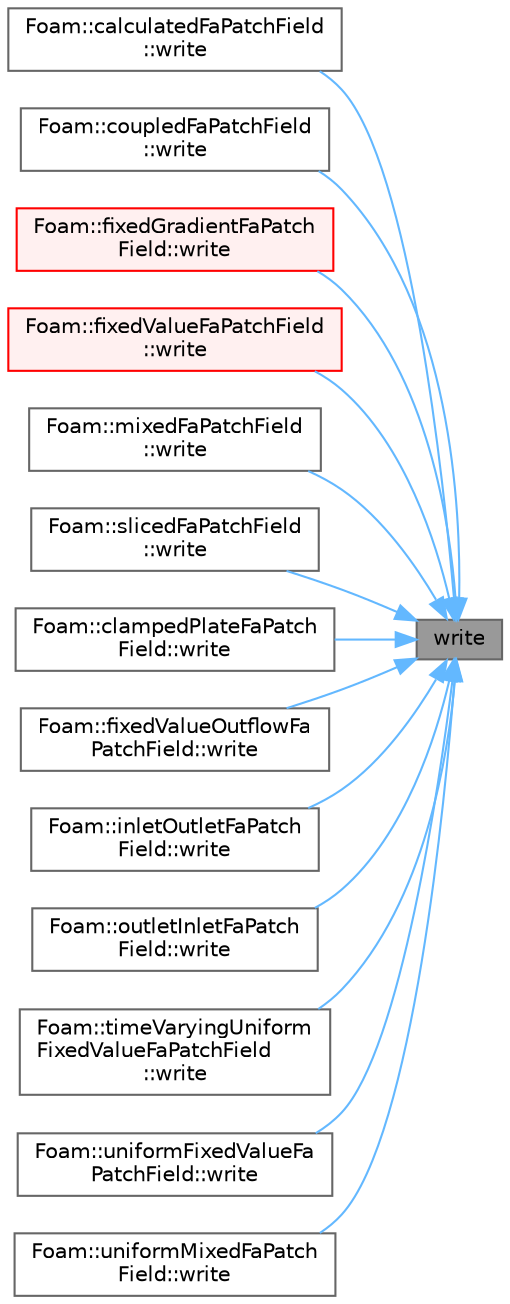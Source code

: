 digraph "write"
{
 // LATEX_PDF_SIZE
  bgcolor="transparent";
  edge [fontname=Helvetica,fontsize=10,labelfontname=Helvetica,labelfontsize=10];
  node [fontname=Helvetica,fontsize=10,shape=box,height=0.2,width=0.4];
  rankdir="RL";
  Node1 [id="Node000001",label="write",height=0.2,width=0.4,color="gray40", fillcolor="grey60", style="filled", fontcolor="black",tooltip=" "];
  Node1 -> Node2 [id="edge1_Node000001_Node000002",dir="back",color="steelblue1",style="solid",tooltip=" "];
  Node2 [id="Node000002",label="Foam::calculatedFaPatchField\l::write",height=0.2,width=0.4,color="grey40", fillcolor="white", style="filled",URL="$classFoam_1_1calculatedFaPatchField.html#a293fdfec8bdfbd5c3913ab4c9f3454ff",tooltip=" "];
  Node1 -> Node3 [id="edge2_Node000001_Node000003",dir="back",color="steelblue1",style="solid",tooltip=" "];
  Node3 [id="Node000003",label="Foam::coupledFaPatchField\l::write",height=0.2,width=0.4,color="grey40", fillcolor="white", style="filled",URL="$classFoam_1_1coupledFaPatchField.html#a293fdfec8bdfbd5c3913ab4c9f3454ff",tooltip=" "];
  Node1 -> Node4 [id="edge3_Node000001_Node000004",dir="back",color="steelblue1",style="solid",tooltip=" "];
  Node4 [id="Node000004",label="Foam::fixedGradientFaPatch\lField::write",height=0.2,width=0.4,color="red", fillcolor="#FFF0F0", style="filled",URL="$classFoam_1_1fixedGradientFaPatchField.html#a293fdfec8bdfbd5c3913ab4c9f3454ff",tooltip=" "];
  Node1 -> Node6 [id="edge4_Node000001_Node000006",dir="back",color="steelblue1",style="solid",tooltip=" "];
  Node6 [id="Node000006",label="Foam::fixedValueFaPatchField\l::write",height=0.2,width=0.4,color="red", fillcolor="#FFF0F0", style="filled",URL="$classFoam_1_1fixedValueFaPatchField.html#a293fdfec8bdfbd5c3913ab4c9f3454ff",tooltip=" "];
  Node1 -> Node8 [id="edge5_Node000001_Node000008",dir="back",color="steelblue1",style="solid",tooltip=" "];
  Node8 [id="Node000008",label="Foam::mixedFaPatchField\l::write",height=0.2,width=0.4,color="grey40", fillcolor="white", style="filled",URL="$classFoam_1_1mixedFaPatchField.html#a293fdfec8bdfbd5c3913ab4c9f3454ff",tooltip=" "];
  Node1 -> Node9 [id="edge6_Node000001_Node000009",dir="back",color="steelblue1",style="solid",tooltip=" "];
  Node9 [id="Node000009",label="Foam::slicedFaPatchField\l::write",height=0.2,width=0.4,color="grey40", fillcolor="white", style="filled",URL="$classFoam_1_1slicedFaPatchField.html#a293fdfec8bdfbd5c3913ab4c9f3454ff",tooltip=" "];
  Node1 -> Node10 [id="edge7_Node000001_Node000010",dir="back",color="steelblue1",style="solid",tooltip=" "];
  Node10 [id="Node000010",label="Foam::clampedPlateFaPatch\lField::write",height=0.2,width=0.4,color="grey40", fillcolor="white", style="filled",URL="$classFoam_1_1clampedPlateFaPatchField.html#a293fdfec8bdfbd5c3913ab4c9f3454ff",tooltip=" "];
  Node1 -> Node11 [id="edge8_Node000001_Node000011",dir="back",color="steelblue1",style="solid",tooltip=" "];
  Node11 [id="Node000011",label="Foam::fixedValueOutflowFa\lPatchField::write",height=0.2,width=0.4,color="grey40", fillcolor="white", style="filled",URL="$classFoam_1_1fixedValueOutflowFaPatchField.html#a293fdfec8bdfbd5c3913ab4c9f3454ff",tooltip=" "];
  Node1 -> Node12 [id="edge9_Node000001_Node000012",dir="back",color="steelblue1",style="solid",tooltip=" "];
  Node12 [id="Node000012",label="Foam::inletOutletFaPatch\lField::write",height=0.2,width=0.4,color="grey40", fillcolor="white", style="filled",URL="$classFoam_1_1inletOutletFaPatchField.html#a293fdfec8bdfbd5c3913ab4c9f3454ff",tooltip=" "];
  Node1 -> Node13 [id="edge10_Node000001_Node000013",dir="back",color="steelblue1",style="solid",tooltip=" "];
  Node13 [id="Node000013",label="Foam::outletInletFaPatch\lField::write",height=0.2,width=0.4,color="grey40", fillcolor="white", style="filled",URL="$classFoam_1_1outletInletFaPatchField.html#a293fdfec8bdfbd5c3913ab4c9f3454ff",tooltip=" "];
  Node1 -> Node14 [id="edge11_Node000001_Node000014",dir="back",color="steelblue1",style="solid",tooltip=" "];
  Node14 [id="Node000014",label="Foam::timeVaryingUniform\lFixedValueFaPatchField\l::write",height=0.2,width=0.4,color="grey40", fillcolor="white", style="filled",URL="$classFoam_1_1timeVaryingUniformFixedValueFaPatchField.html#a293fdfec8bdfbd5c3913ab4c9f3454ff",tooltip=" "];
  Node1 -> Node15 [id="edge12_Node000001_Node000015",dir="back",color="steelblue1",style="solid",tooltip=" "];
  Node15 [id="Node000015",label="Foam::uniformFixedValueFa\lPatchField::write",height=0.2,width=0.4,color="grey40", fillcolor="white", style="filled",URL="$classFoam_1_1uniformFixedValueFaPatchField.html#a78cec3e4ecac4a89a3ad8d38f2ad21f5",tooltip=" "];
  Node1 -> Node16 [id="edge13_Node000001_Node000016",dir="back",color="steelblue1",style="solid",tooltip=" "];
  Node16 [id="Node000016",label="Foam::uniformMixedFaPatch\lField::write",height=0.2,width=0.4,color="grey40", fillcolor="white", style="filled",URL="$classFoam_1_1uniformMixedFaPatchField.html#a78cec3e4ecac4a89a3ad8d38f2ad21f5",tooltip=" "];
}
